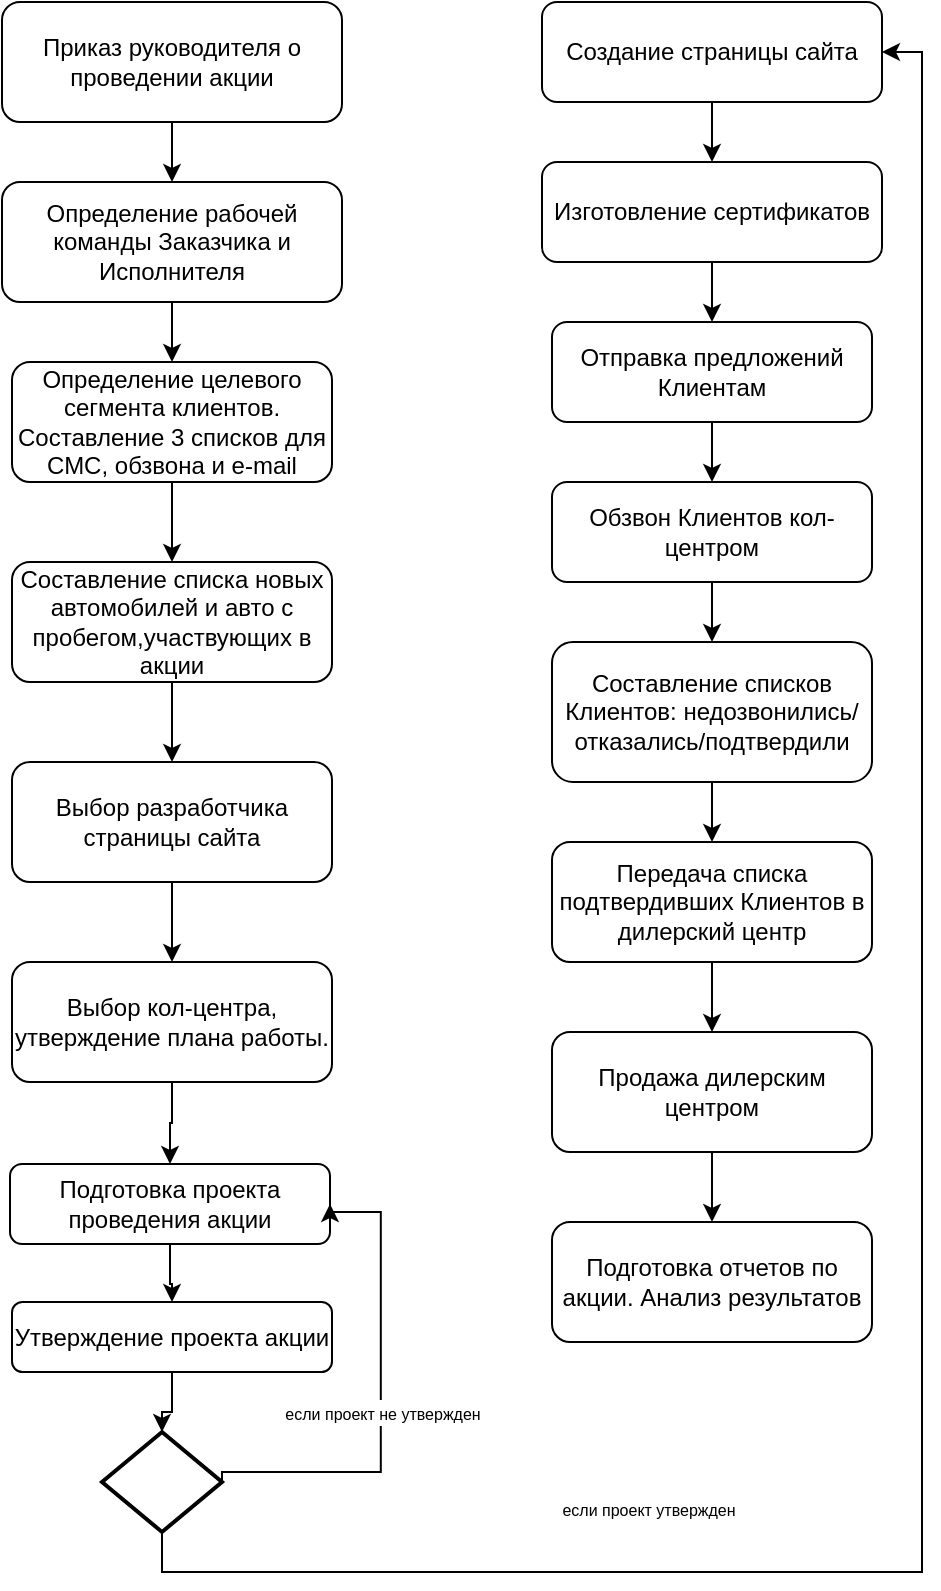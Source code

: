 <mxfile version="14.0.1" type="github">
  <diagram id="C5RBs43oDa-KdzZeNtuy" name="Page-1">
    <mxGraphModel dx="1737" dy="839" grid="1" gridSize="10" guides="1" tooltips="1" connect="1" arrows="1" fold="1" page="1" pageScale="1" pageWidth="827" pageHeight="1169" math="0" shadow="0">
      <root>
        <mxCell id="WIyWlLk6GJQsqaUBKTNV-0" />
        <mxCell id="WIyWlLk6GJQsqaUBKTNV-1" parent="WIyWlLk6GJQsqaUBKTNV-0" />
        <mxCell id="UC5XE25ki6d0Es6Su3fQ-34" style="edgeStyle=orthogonalEdgeStyle;rounded=0;orthogonalLoop=1;jettySize=auto;html=1;entryX=0.5;entryY=0;entryDx=0;entryDy=0;" edge="1" parent="WIyWlLk6GJQsqaUBKTNV-1" source="WIyWlLk6GJQsqaUBKTNV-3" target="UC5XE25ki6d0Es6Su3fQ-0">
          <mxGeometry relative="1" as="geometry" />
        </mxCell>
        <mxCell id="WIyWlLk6GJQsqaUBKTNV-3" value="Приказ руководителя о проведении акции " style="rounded=1;whiteSpace=wrap;html=1;fontSize=12;glass=0;strokeWidth=1;shadow=0;" parent="WIyWlLk6GJQsqaUBKTNV-1" vertex="1">
          <mxGeometry x="155" y="70" width="170" height="60" as="geometry" />
        </mxCell>
        <mxCell id="UC5XE25ki6d0Es6Su3fQ-46" value="" style="edgeStyle=orthogonalEdgeStyle;rounded=0;orthogonalLoop=1;jettySize=auto;html=1;" edge="1" parent="WIyWlLk6GJQsqaUBKTNV-1" source="UC5XE25ki6d0Es6Su3fQ-0" target="UC5XE25ki6d0Es6Su3fQ-6">
          <mxGeometry relative="1" as="geometry" />
        </mxCell>
        <mxCell id="UC5XE25ki6d0Es6Su3fQ-0" value="&lt;p&gt;&lt;span&gt;&lt;span&gt;&lt;/span&gt;&lt;/span&gt;Определение рабочей команды Заказчика и Исполнителя&lt;/p&gt;" style="rounded=1;whiteSpace=wrap;html=1;fontSize=12;glass=0;strokeWidth=1;shadow=0;" vertex="1" parent="WIyWlLk6GJQsqaUBKTNV-1">
          <mxGeometry x="155" y="160" width="170" height="60" as="geometry" />
        </mxCell>
        <mxCell id="UC5XE25ki6d0Es6Su3fQ-5" value="" style="edgeStyle=orthogonalEdgeStyle;rounded=0;orthogonalLoop=1;jettySize=auto;html=1;" edge="1" parent="WIyWlLk6GJQsqaUBKTNV-1" source="UC5XE25ki6d0Es6Su3fQ-1" target="UC5XE25ki6d0Es6Su3fQ-4">
          <mxGeometry relative="1" as="geometry" />
        </mxCell>
        <mxCell id="UC5XE25ki6d0Es6Su3fQ-1" value="&lt;p&gt;&lt;span&gt;&lt;span&gt;&lt;/span&gt;&lt;/span&gt;Выбор разработчика страницы сайта&lt;/p&gt;" style="whiteSpace=wrap;html=1;rounded=1;shadow=0;strokeWidth=1;glass=0;" vertex="1" parent="WIyWlLk6GJQsqaUBKTNV-1">
          <mxGeometry x="160" y="450" width="160" height="60" as="geometry" />
        </mxCell>
        <mxCell id="UC5XE25ki6d0Es6Su3fQ-48" style="edgeStyle=orthogonalEdgeStyle;rounded=0;orthogonalLoop=1;jettySize=auto;html=1;entryX=0.5;entryY=0;entryDx=0;entryDy=0;" edge="1" parent="WIyWlLk6GJQsqaUBKTNV-1" source="UC5XE25ki6d0Es6Su3fQ-4" target="UC5XE25ki6d0Es6Su3fQ-30">
          <mxGeometry relative="1" as="geometry" />
        </mxCell>
        <mxCell id="UC5XE25ki6d0Es6Su3fQ-4" value="&lt;p&gt;&lt;span&gt;&lt;span&gt;&lt;/span&gt;&lt;/span&gt;Выбор кол-центра, утверждение плана работы.&lt;/p&gt;" style="whiteSpace=wrap;html=1;rounded=1;shadow=0;strokeWidth=1;glass=0;" vertex="1" parent="WIyWlLk6GJQsqaUBKTNV-1">
          <mxGeometry x="160" y="550" width="160" height="60" as="geometry" />
        </mxCell>
        <mxCell id="UC5XE25ki6d0Es6Su3fQ-29" value="" style="edgeStyle=orthogonalEdgeStyle;rounded=0;orthogonalLoop=1;jettySize=auto;html=1;" edge="1" parent="WIyWlLk6GJQsqaUBKTNV-1" source="UC5XE25ki6d0Es6Su3fQ-6" target="UC5XE25ki6d0Es6Su3fQ-8">
          <mxGeometry relative="1" as="geometry" />
        </mxCell>
        <mxCell id="UC5XE25ki6d0Es6Su3fQ-6" value="&lt;p&gt;&lt;span&gt;&lt;span&gt;&lt;/span&gt;&lt;/span&gt;Определение целевого сегмента клиентов. &lt;span&gt;&lt;span&gt;&lt;/span&gt;&lt;/span&gt;Составление 3 списков для СМС, обзвона и &lt;span lang=&quot;EN-US&quot;&gt;e&lt;/span&gt;-&lt;span lang=&quot;EN-US&quot;&gt;mail&lt;/span&gt;&lt;/p&gt;" style="whiteSpace=wrap;html=1;rounded=1;shadow=0;strokeWidth=1;glass=0;" vertex="1" parent="WIyWlLk6GJQsqaUBKTNV-1">
          <mxGeometry x="160" y="250" width="160" height="60" as="geometry" />
        </mxCell>
        <mxCell id="UC5XE25ki6d0Es6Su3fQ-11" value="" style="edgeStyle=orthogonalEdgeStyle;rounded=0;orthogonalLoop=1;jettySize=auto;html=1;entryX=0.5;entryY=0;entryDx=0;entryDy=0;" edge="1" parent="WIyWlLk6GJQsqaUBKTNV-1" source="UC5XE25ki6d0Es6Su3fQ-8" target="UC5XE25ki6d0Es6Su3fQ-1">
          <mxGeometry relative="1" as="geometry">
            <mxPoint x="240" y="620" as="targetPoint" />
          </mxGeometry>
        </mxCell>
        <mxCell id="UC5XE25ki6d0Es6Su3fQ-8" value="&lt;p&gt;&lt;span&gt;&lt;span&gt;&lt;/span&gt;&lt;/span&gt;Составление списка новых автомобилей и авто с пробегом,участвующих в акции&lt;/p&gt;" style="whiteSpace=wrap;html=1;rounded=1;shadow=0;strokeWidth=1;glass=0;" vertex="1" parent="WIyWlLk6GJQsqaUBKTNV-1">
          <mxGeometry x="160" y="350" width="160" height="60" as="geometry" />
        </mxCell>
        <mxCell id="UC5XE25ki6d0Es6Su3fQ-17" value="" style="edgeStyle=orthogonalEdgeStyle;rounded=0;orthogonalLoop=1;jettySize=auto;html=1;" edge="1" parent="WIyWlLk6GJQsqaUBKTNV-1" source="UC5XE25ki6d0Es6Su3fQ-14" target="UC5XE25ki6d0Es6Su3fQ-16">
          <mxGeometry relative="1" as="geometry" />
        </mxCell>
        <mxCell id="UC5XE25ki6d0Es6Su3fQ-14" value="&lt;span&gt;Отправка предложений Клиентам &lt;br&gt;&lt;/span&gt;" style="whiteSpace=wrap;html=1;rounded=1;shadow=0;strokeWidth=1;glass=0;" vertex="1" parent="WIyWlLk6GJQsqaUBKTNV-1">
          <mxGeometry x="430" y="230" width="160" height="50" as="geometry" />
        </mxCell>
        <mxCell id="UC5XE25ki6d0Es6Su3fQ-19" value="" style="edgeStyle=orthogonalEdgeStyle;rounded=0;orthogonalLoop=1;jettySize=auto;html=1;" edge="1" parent="WIyWlLk6GJQsqaUBKTNV-1" source="UC5XE25ki6d0Es6Su3fQ-16" target="UC5XE25ki6d0Es6Su3fQ-18">
          <mxGeometry relative="1" as="geometry" />
        </mxCell>
        <mxCell id="UC5XE25ki6d0Es6Su3fQ-16" value="&lt;p&gt;&lt;span&gt;&lt;span&gt;&lt;/span&gt;&lt;/span&gt;Обзвон Клиентов кол-центром&lt;/p&gt;" style="whiteSpace=wrap;html=1;rounded=1;shadow=0;strokeWidth=1;glass=0;" vertex="1" parent="WIyWlLk6GJQsqaUBKTNV-1">
          <mxGeometry x="430" y="310" width="160" height="50" as="geometry" />
        </mxCell>
        <mxCell id="UC5XE25ki6d0Es6Su3fQ-21" value="" style="edgeStyle=orthogonalEdgeStyle;rounded=0;orthogonalLoop=1;jettySize=auto;html=1;" edge="1" parent="WIyWlLk6GJQsqaUBKTNV-1" source="UC5XE25ki6d0Es6Su3fQ-18" target="UC5XE25ki6d0Es6Su3fQ-20">
          <mxGeometry relative="1" as="geometry" />
        </mxCell>
        <mxCell id="UC5XE25ki6d0Es6Su3fQ-18" value="&lt;p&gt;&lt;span&gt;&lt;span&gt;&lt;/span&gt;&lt;/span&gt;Составление списков Клиентов: недозвонились/отказались/подтвердили&lt;/p&gt;" style="whiteSpace=wrap;html=1;rounded=1;shadow=0;strokeWidth=1;glass=0;" vertex="1" parent="WIyWlLk6GJQsqaUBKTNV-1">
          <mxGeometry x="430" y="390" width="160" height="70" as="geometry" />
        </mxCell>
        <mxCell id="UC5XE25ki6d0Es6Su3fQ-25" value="" style="edgeStyle=orthogonalEdgeStyle;rounded=0;orthogonalLoop=1;jettySize=auto;html=1;" edge="1" parent="WIyWlLk6GJQsqaUBKTNV-1" source="UC5XE25ki6d0Es6Su3fQ-20" target="UC5XE25ki6d0Es6Su3fQ-24">
          <mxGeometry relative="1" as="geometry" />
        </mxCell>
        <mxCell id="UC5XE25ki6d0Es6Su3fQ-20" value="&lt;span&gt;Передача списка подтвердивших Клиентов в дилерский центр &lt;/span&gt;" style="whiteSpace=wrap;html=1;rounded=1;shadow=0;strokeWidth=1;glass=0;" vertex="1" parent="WIyWlLk6GJQsqaUBKTNV-1">
          <mxGeometry x="430" y="490" width="160" height="60" as="geometry" />
        </mxCell>
        <mxCell id="UC5XE25ki6d0Es6Su3fQ-58" value="" style="edgeStyle=orthogonalEdgeStyle;rounded=0;orthogonalLoop=1;jettySize=auto;html=1;" edge="1" parent="WIyWlLk6GJQsqaUBKTNV-1" source="UC5XE25ki6d0Es6Su3fQ-24" target="UC5XE25ki6d0Es6Su3fQ-57">
          <mxGeometry relative="1" as="geometry" />
        </mxCell>
        <mxCell id="UC5XE25ki6d0Es6Su3fQ-24" value="Продажа дилерским центром" style="whiteSpace=wrap;html=1;rounded=1;shadow=0;strokeWidth=1;glass=0;" vertex="1" parent="WIyWlLk6GJQsqaUBKTNV-1">
          <mxGeometry x="430" y="585" width="160" height="60" as="geometry" />
        </mxCell>
        <mxCell id="UC5XE25ki6d0Es6Su3fQ-33" value="" style="edgeStyle=orthogonalEdgeStyle;rounded=0;orthogonalLoop=1;jettySize=auto;html=1;" edge="1" parent="WIyWlLk6GJQsqaUBKTNV-1" source="UC5XE25ki6d0Es6Su3fQ-30" target="UC5XE25ki6d0Es6Su3fQ-32">
          <mxGeometry relative="1" as="geometry" />
        </mxCell>
        <mxCell id="UC5XE25ki6d0Es6Su3fQ-30" value="Подготовка проекта проведения акции" style="whiteSpace=wrap;html=1;rounded=1;shadow=0;strokeWidth=1;glass=0;" vertex="1" parent="WIyWlLk6GJQsqaUBKTNV-1">
          <mxGeometry x="159" y="651" width="160" height="40" as="geometry" />
        </mxCell>
        <mxCell id="UC5XE25ki6d0Es6Su3fQ-39" value="" style="edgeStyle=orthogonalEdgeStyle;rounded=0;orthogonalLoop=1;jettySize=auto;html=1;" edge="1" parent="WIyWlLk6GJQsqaUBKTNV-1" source="UC5XE25ki6d0Es6Su3fQ-32" target="UC5XE25ki6d0Es6Su3fQ-38">
          <mxGeometry relative="1" as="geometry" />
        </mxCell>
        <mxCell id="UC5XE25ki6d0Es6Su3fQ-32" value="Утверждение проекта акции" style="whiteSpace=wrap;html=1;rounded=1;shadow=0;strokeWidth=1;glass=0;" vertex="1" parent="WIyWlLk6GJQsqaUBKTNV-1">
          <mxGeometry x="160" y="720" width="160" height="35" as="geometry" />
        </mxCell>
        <mxCell id="UC5XE25ki6d0Es6Su3fQ-41" value="" style="edgeStyle=orthogonalEdgeStyle;rounded=0;orthogonalLoop=1;jettySize=auto;html=1;entryX=1;entryY=0.5;entryDx=0;entryDy=0;exitX=0.5;exitY=1;exitDx=0;exitDy=0;exitPerimeter=0;" edge="1" parent="WIyWlLk6GJQsqaUBKTNV-1" source="UC5XE25ki6d0Es6Su3fQ-38" target="UC5XE25ki6d0Es6Su3fQ-53">
          <mxGeometry relative="1" as="geometry" />
        </mxCell>
        <mxCell id="UC5XE25ki6d0Es6Su3fQ-45" value="&lt;font style=&quot;font-size: 8px&quot;&gt;если проект утвержден&lt;/font&gt;" style="edgeLabel;html=1;align=center;verticalAlign=middle;resizable=0;points=[];" vertex="1" connectable="0" parent="UC5XE25ki6d0Es6Su3fQ-41">
          <mxGeometry x="-0.267" relative="1" as="geometry">
            <mxPoint x="-136.76" as="offset" />
          </mxGeometry>
        </mxCell>
        <mxCell id="UC5XE25ki6d0Es6Su3fQ-50" style="edgeStyle=orthogonalEdgeStyle;rounded=0;orthogonalLoop=1;jettySize=auto;html=1;entryX=1;entryY=0.5;entryDx=0;entryDy=0;exitX=1;exitY=0.5;exitDx=0;exitDy=0;exitPerimeter=0;" edge="1" parent="WIyWlLk6GJQsqaUBKTNV-1" source="UC5XE25ki6d0Es6Su3fQ-38" target="UC5XE25ki6d0Es6Su3fQ-30">
          <mxGeometry relative="1" as="geometry">
            <mxPoint x="324.39" y="675" as="targetPoint" />
            <Array as="points">
              <mxPoint x="344.39" y="805" />
              <mxPoint x="344.39" y="675" />
            </Array>
          </mxGeometry>
        </mxCell>
        <mxCell id="UC5XE25ki6d0Es6Su3fQ-51" value="&lt;font style=&quot;font-size: 8px&quot;&gt;если проект не утвержден&lt;/font&gt;" style="edgeLabel;html=1;align=center;verticalAlign=middle;resizable=0;points=[];" vertex="1" connectable="0" parent="UC5XE25ki6d0Es6Su3fQ-50">
          <mxGeometry x="0.368" relative="1" as="geometry">
            <mxPoint y="52.65" as="offset" />
          </mxGeometry>
        </mxCell>
        <mxCell id="UC5XE25ki6d0Es6Su3fQ-38" value="" style="strokeWidth=2;html=1;shape=mxgraph.flowchart.decision;whiteSpace=wrap;" vertex="1" parent="WIyWlLk6GJQsqaUBKTNV-1">
          <mxGeometry x="205" y="785" width="60" height="50" as="geometry" />
        </mxCell>
        <mxCell id="UC5XE25ki6d0Es6Su3fQ-55" value="" style="edgeStyle=orthogonalEdgeStyle;rounded=0;orthogonalLoop=1;jettySize=auto;html=1;" edge="1" parent="WIyWlLk6GJQsqaUBKTNV-1" source="UC5XE25ki6d0Es6Su3fQ-53" target="UC5XE25ki6d0Es6Su3fQ-54">
          <mxGeometry relative="1" as="geometry" />
        </mxCell>
        <mxCell id="UC5XE25ki6d0Es6Su3fQ-53" value="Создание страницы сайта" style="rounded=1;whiteSpace=wrap;html=1;fontSize=12;glass=0;strokeWidth=1;shadow=0;" vertex="1" parent="WIyWlLk6GJQsqaUBKTNV-1">
          <mxGeometry x="425" y="70" width="170" height="50" as="geometry" />
        </mxCell>
        <mxCell id="UC5XE25ki6d0Es6Su3fQ-56" value="" style="edgeStyle=orthogonalEdgeStyle;rounded=0;orthogonalLoop=1;jettySize=auto;html=1;" edge="1" parent="WIyWlLk6GJQsqaUBKTNV-1" source="UC5XE25ki6d0Es6Su3fQ-54" target="UC5XE25ki6d0Es6Su3fQ-14">
          <mxGeometry relative="1" as="geometry" />
        </mxCell>
        <mxCell id="UC5XE25ki6d0Es6Su3fQ-54" value="Изготовление сертификатов" style="rounded=1;whiteSpace=wrap;html=1;fontSize=12;glass=0;strokeWidth=1;shadow=0;" vertex="1" parent="WIyWlLk6GJQsqaUBKTNV-1">
          <mxGeometry x="425" y="150" width="170" height="50" as="geometry" />
        </mxCell>
        <mxCell id="UC5XE25ki6d0Es6Su3fQ-57" value="Подготовка отчетов по акции. Анализ результатов" style="whiteSpace=wrap;html=1;rounded=1;shadow=0;strokeWidth=1;glass=0;" vertex="1" parent="WIyWlLk6GJQsqaUBKTNV-1">
          <mxGeometry x="430" y="680" width="160" height="60" as="geometry" />
        </mxCell>
      </root>
    </mxGraphModel>
  </diagram>
</mxfile>

